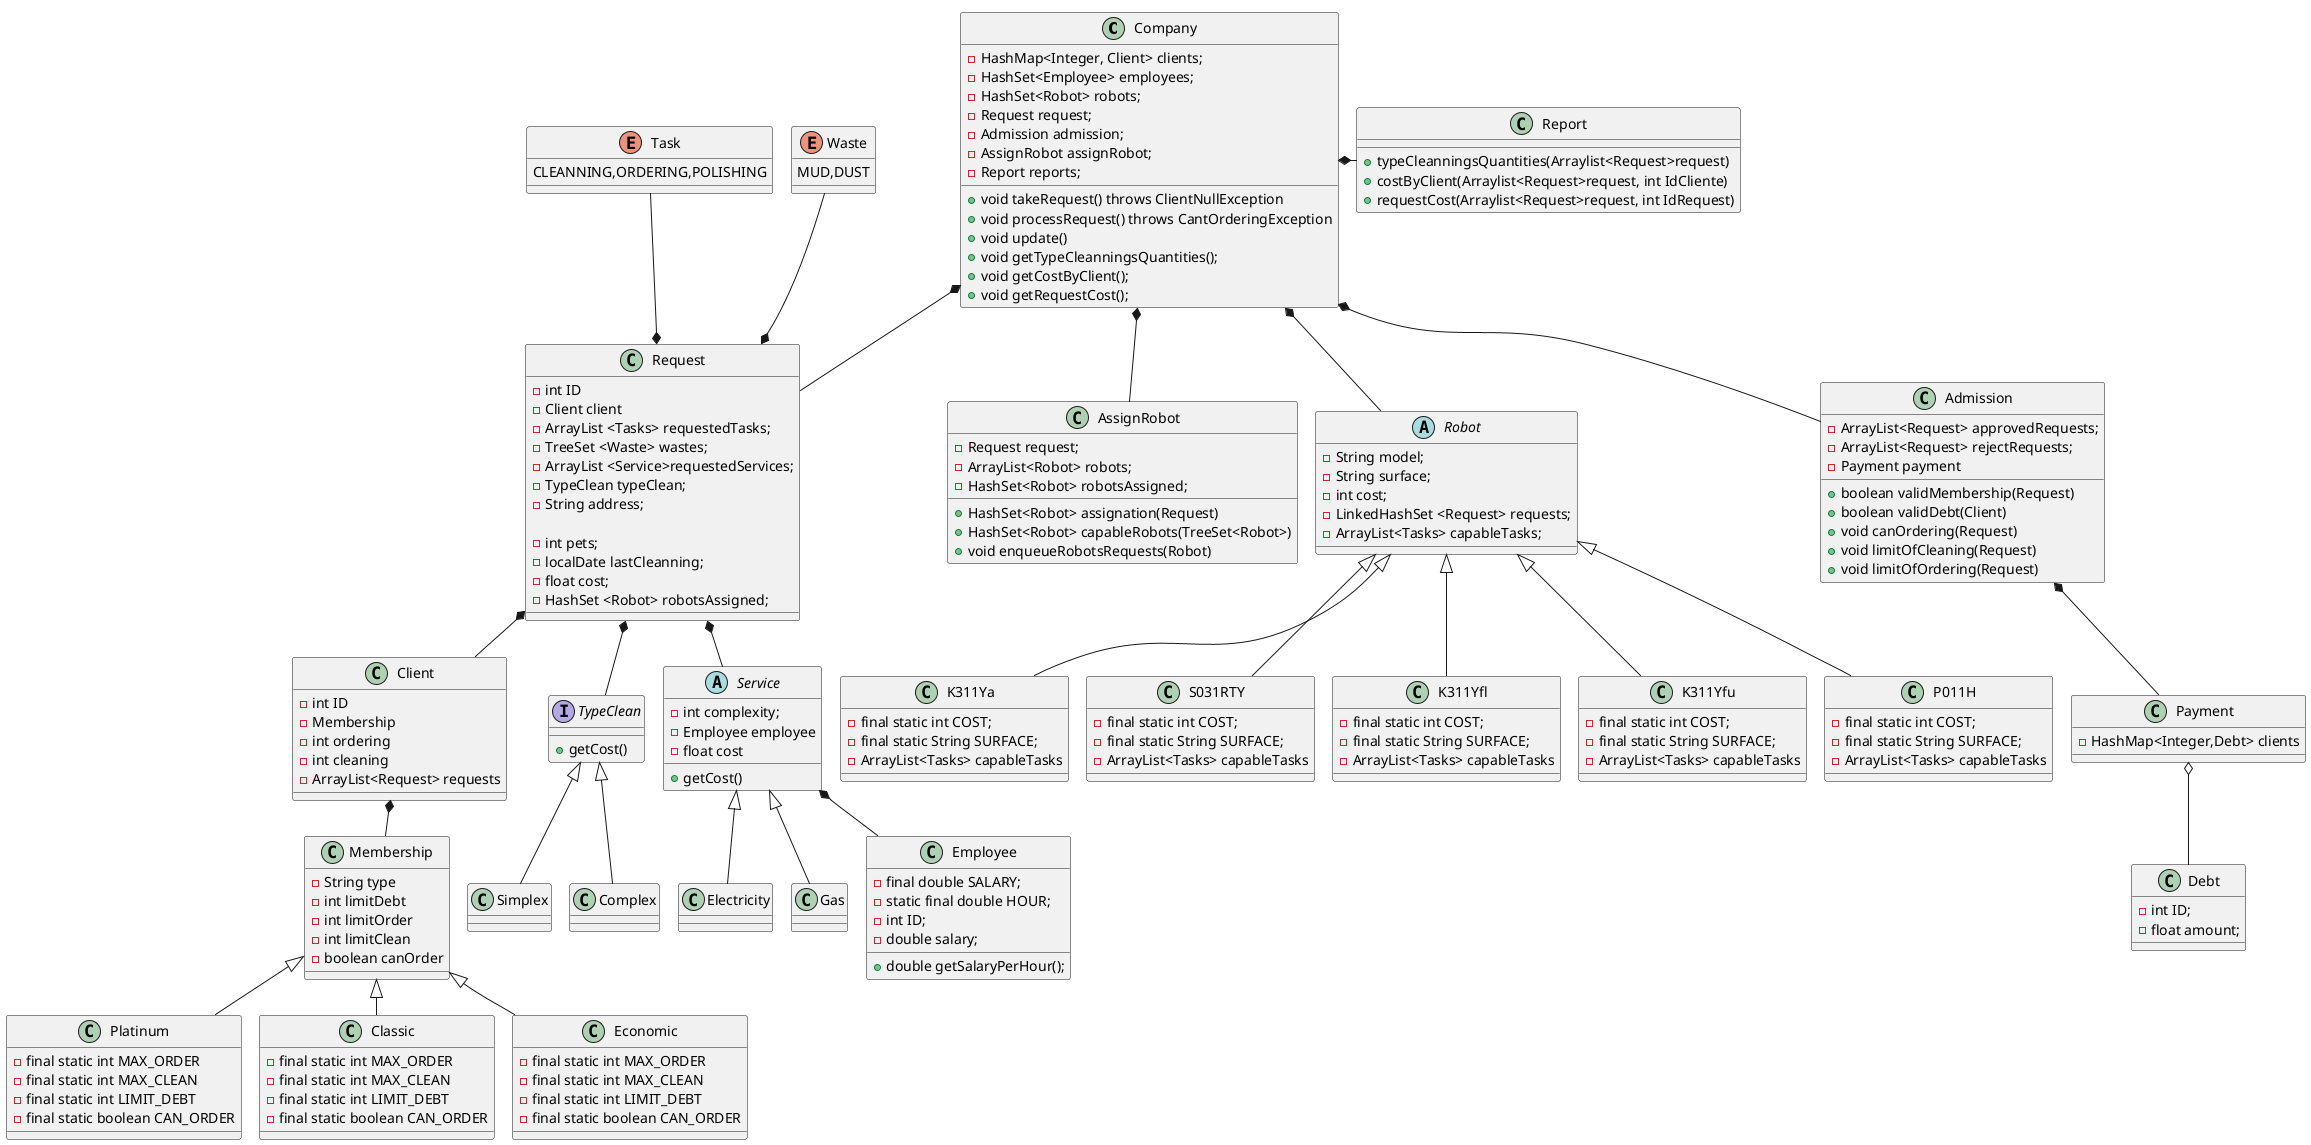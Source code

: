 @startuml
'https://plantuml.com/class-diagram
!pragma layout smetana


class Company
class Admission
class Request
interface TypeClean
class Simplex
class Complex
abstract class Service
class Electricity
class Gas
class Client
class Membership
class Platinum
class Classic
class Economic
class Employee
class Report
class AssignRobot
class Payment
abstract class Robot
class K311Yfl
class K311Yfu
class P011H
class K311Ya
class S031RTY
enum Task

Client *-- Membership
Membership <|-- Platinum
Membership <|-- Classic
Membership <|-- Economic
Company *-- Request
Company *-- Admission
Company *-- AssignRobot
Company *-right- Report
Company *-- Robot
Request *-- Client
Request *-- TypeClean
TypeClean <|-- Simplex
TypeClean <|-- Complex
Request *-- Service
Employee -up-* Service
Service<|--Electricity
Service<|--Gas
Waste -down-* Request
Task -down-* Request
Admission *-- Payment
Payment o-- Debt
Robot <|-- K311Ya
Robot <|--S031RTY
Robot <|--P011H
Robot <|--K311Yfu
Robot <|-- K311Yfl

enum Task {
CLEANNING,ORDERING,POLISHING
}


class Company{

- HashMap<Integer, Client> clients;
- HashSet<Employee> employees;
- HashSet<Robot> robots;
- Request request;
- Admission admission;
- AssignRobot assignRobot;
- Report reports;

+void takeRequest() throws ClientNullException
+void processRequest() throws CantOrderingException
+void update()
+ void getTypeCleanningsQuantities();
+ void getCostByClient();
+ void getRequestCost();
}
class Admission{
- ArrayList<Request> approvedRequests;
- ArrayList<Request> rejectRequests;
-Payment payment

+boolean validMembership(Request)
+boolean validDebt(Client)
+ void canOrdering(Request)
+void limitOfCleaning(Request)
+void limitOfOrdering(Request)
}



class Payment{
-HashMap<Integer,Debt> clients
}
class Debt{
- int ID;
- float amount;
}



class Request{
- int ID
- Client client
- ArrayList <Tasks> requestedTasks;
- TreeSet <Waste> wastes;
- ArrayList <Service>requestedServices;
- TypeClean typeClean;
- String address;

- int pets;
- localDate lastCleanning;
- float cost;
- HashSet <Robot> robotsAssigned;
}


enum Waste {
MUD,DUST
}

class Client{
-int ID
-Membership
-int ordering
-int cleaning
-ArrayList<Request> requests
}

class Membership{
-String type
-int limitDebt
-int limitOrder
-int limitClean
-boolean canOrder
}

class Platinum{
- final static int MAX_ORDER
- final static int MAX_CLEAN
- final static int LIMIT_DEBT
- final static boolean CAN_ORDER
}
class Classic{
- final static int MAX_ORDER
- final static int MAX_CLEAN
- final static int LIMIT_DEBT
- final static boolean CAN_ORDER
}
class Economic{
- final static int MAX_ORDER
- final static int MAX_CLEAN
- final static int LIMIT_DEBT
- final static boolean CAN_ORDER
 }
abstract class Service{
- int complexity;
- Employee employee
- float cost
+ getCost()
}

class Employee {
- final double SALARY;
- static final double HOUR;
- int ID;
- double salary;
+ double getSalaryPerHour();
}

class Electricity{
}

class Gas{

}

class Report {
+ typeCleanningsQuantities(Arraylist<Request>request)
+ costByClient(Arraylist<Request>request, int IdCliente)
+ requestCost(Arraylist<Request>request, int IdRequest)

}

interface TypeClean{
+ getCost()
}
class AssignRobot{
-Request request;
-ArrayList<Robot> robots;
-HashSet<Robot> robotsAssigned;

+ HashSet<Robot> assignation(Request)
+ HashSet<Robot> capableRobots(TreeSet<Robot>)
+ void enqueueRobotsRequests(Robot)
}

abstract class Robot{
-String model;
-String surface;
-int cost;
-LinkedHashSet <Request> requests;
-ArrayList<Tasks> capableTasks;

}
class K311Yfl{
- final static int COST;
- final static String SURFACE;
- ArrayList<Tasks> capableTasks
}
class K311Yfu{
- final static int COST;
- final static String SURFACE;
- ArrayList<Tasks> capableTasks
}
class P011H{
- final static int COST;
- final static String SURFACE;
- ArrayList<Tasks> capableTasks
}
class S031RTY{
- final static int COST;
- final static String SURFACE;
- ArrayList<Tasks> capableTasks
}
class K311Ya{
- final static int COST;
- final static String SURFACE;
- ArrayList<Tasks> capableTasks
}

@enduml